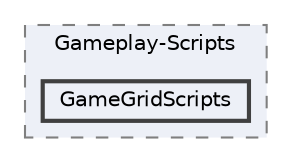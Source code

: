 digraph "C:/Users/rober/Documents/5.GameDev/UnityProject/True-GameDev/Tower Defense/Assets/_1.Scripts/Gameplay-Scripts/GameGridScripts"
{
 // LATEX_PDF_SIZE
  bgcolor="transparent";
  edge [fontname=Helvetica,fontsize=10,labelfontname=Helvetica,labelfontsize=10];
  node [fontname=Helvetica,fontsize=10,shape=box,height=0.2,width=0.4];
  compound=true
  subgraph clusterdir_a0e9b1beada8d888f8dcf0d69cfc1275 {
    graph [ bgcolor="#edf0f7", pencolor="grey50", label="Gameplay-Scripts", fontname=Helvetica,fontsize=10 style="filled,dashed", URL="dir_a0e9b1beada8d888f8dcf0d69cfc1275.html",tooltip=""]
  dir_27487fce83490caab7eb7e60c36a24e0 [label="GameGridScripts", fillcolor="#edf0f7", color="grey25", style="filled,bold", URL="dir_27487fce83490caab7eb7e60c36a24e0.html",tooltip=""];
  }
}
